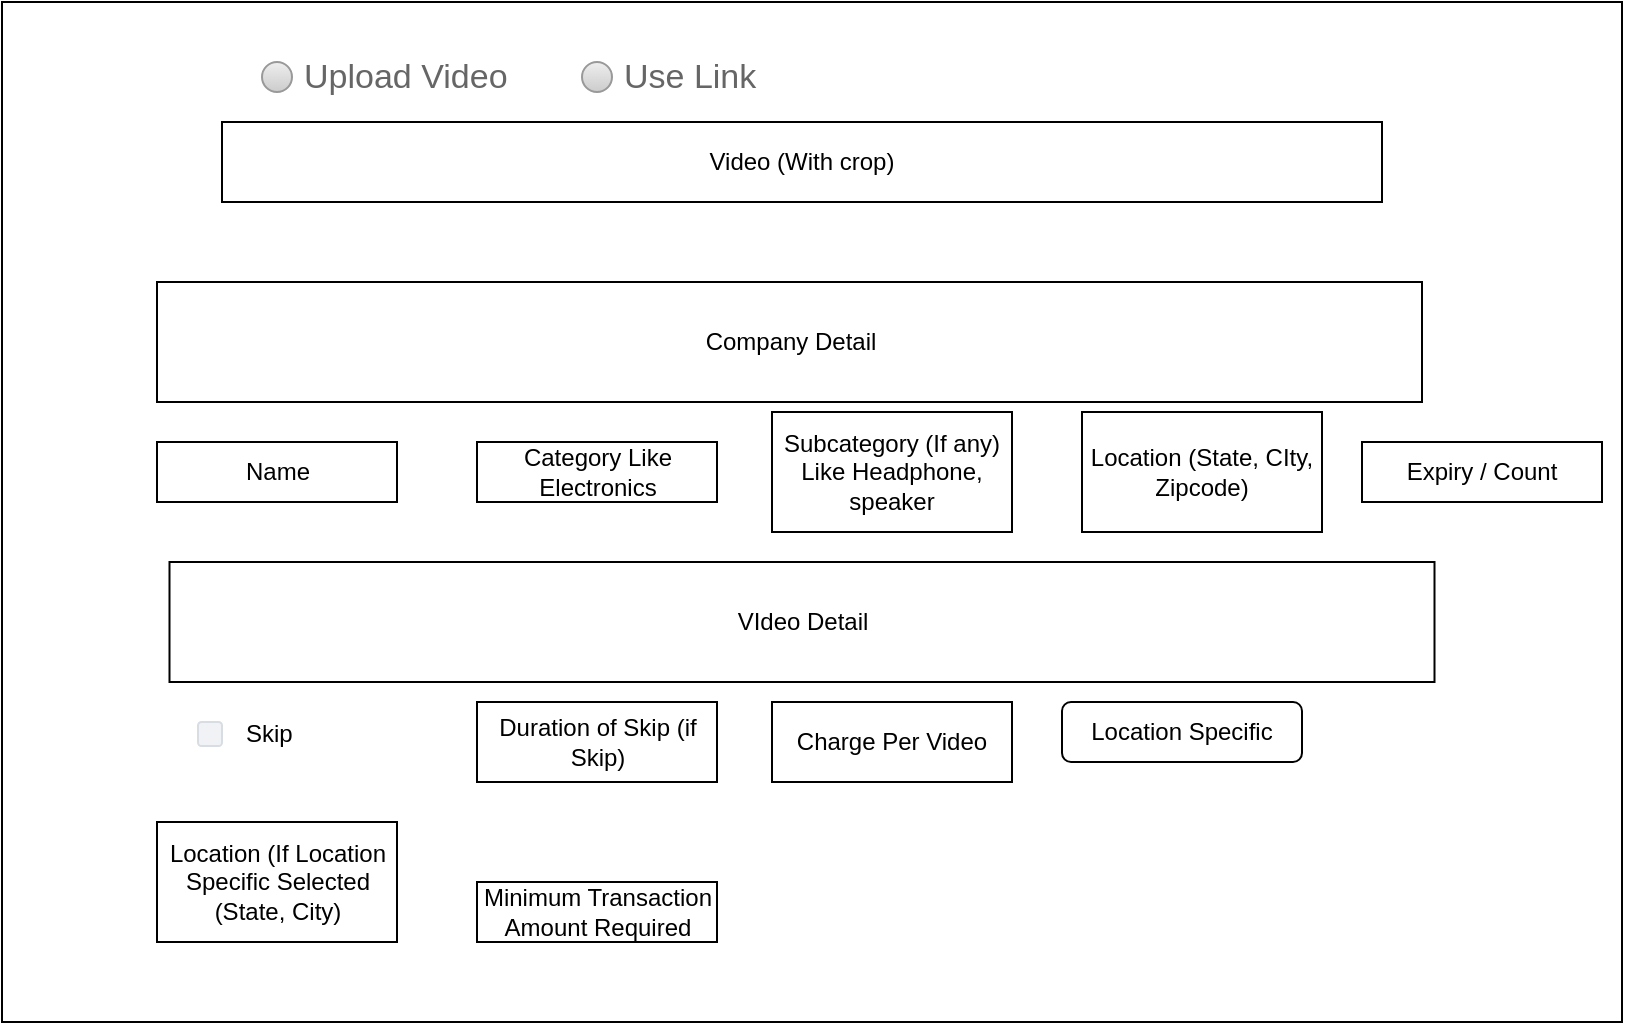 <mxfile version="20.0.4" type="github"><diagram id="_dVHzrZfPxLi3aHK2RjI" name="Page-1"><mxGraphModel dx="868" dy="1582" grid="1" gridSize="10" guides="1" tooltips="1" connect="1" arrows="1" fold="1" page="1" pageScale="1" pageWidth="850" pageHeight="1100" math="0" shadow="0"><root><mxCell id="0"/><mxCell id="1" parent="0"/><mxCell id="7HQDW19PQPiRznKk7_sy-1" value="" style="rounded=0;whiteSpace=wrap;html=1;" vertex="1" parent="1"><mxGeometry x="40" y="-40" width="810" height="510" as="geometry"/></mxCell><mxCell id="7HQDW19PQPiRznKk7_sy-2" value="Video (With crop)" style="rounded=0;whiteSpace=wrap;html=1;" vertex="1" parent="1"><mxGeometry x="150" y="20" width="580" height="40" as="geometry"/></mxCell><mxCell id="7HQDW19PQPiRznKk7_sy-18" value="Upload Video" style="shape=ellipse;fillColor=#eeeeee;strokeColor=#999999;gradientColor=#cccccc;html=1;align=left;spacingLeft=4;fontSize=17;fontColor=#666666;labelPosition=right;shadow=0;" vertex="1" parent="1"><mxGeometry x="170" y="-10" width="15" height="15" as="geometry"/></mxCell><mxCell id="7HQDW19PQPiRznKk7_sy-21" value="Use Link" style="shape=ellipse;fillColor=#eeeeee;strokeColor=#999999;gradientColor=#cccccc;html=1;align=left;spacingLeft=4;fontSize=17;fontColor=#666666;labelPosition=right;shadow=0;" vertex="1" parent="1"><mxGeometry x="330" y="-10" width="15" height="15" as="geometry"/></mxCell><mxCell id="7HQDW19PQPiRznKk7_sy-25" value="Company Detail" style="rounded=0;whiteSpace=wrap;html=1;" vertex="1" parent="1"><mxGeometry x="117.5" y="100" width="632.5" height="60" as="geometry"/></mxCell><mxCell id="7HQDW19PQPiRznKk7_sy-26" value="Name" style="rounded=0;whiteSpace=wrap;html=1;" vertex="1" parent="1"><mxGeometry x="117.5" y="180" width="120" height="30" as="geometry"/></mxCell><mxCell id="7HQDW19PQPiRznKk7_sy-27" value="Category Like Electronics" style="rounded=0;whiteSpace=wrap;html=1;" vertex="1" parent="1"><mxGeometry x="277.5" y="180" width="120" height="30" as="geometry"/></mxCell><mxCell id="7HQDW19PQPiRznKk7_sy-28" value="Subcategory (If any) Like Headphone, speaker" style="rounded=0;whiteSpace=wrap;html=1;" vertex="1" parent="1"><mxGeometry x="425" y="165" width="120" height="60" as="geometry"/></mxCell><mxCell id="7HQDW19PQPiRznKk7_sy-29" value="Location (State, CIty, Zipcode)" style="rounded=0;whiteSpace=wrap;html=1;" vertex="1" parent="1"><mxGeometry x="580" y="165" width="120" height="60" as="geometry"/></mxCell><mxCell id="7HQDW19PQPiRznKk7_sy-31" value="VIdeo Detail" style="rounded=0;whiteSpace=wrap;html=1;" vertex="1" parent="1"><mxGeometry x="123.75" y="240" width="632.5" height="60" as="geometry"/></mxCell><mxCell id="7HQDW19PQPiRznKk7_sy-34" value="Skip" style="rounded=1;fillColor=#F0F2F5;strokeColor=#D8DCE3;align=left;verticalAlign=middle;fontStyle=0;fontSize=12;labelPosition=right;verticalLabelPosition=middle;spacingLeft=10;html=1;shadow=0;dashed=0" vertex="1" parent="1"><mxGeometry x="138" y="320" width="12" height="12" as="geometry"/></mxCell><mxCell id="7HQDW19PQPiRznKk7_sy-36" value="Duration of Skip (if Skip)" style="rounded=0;whiteSpace=wrap;html=1;" vertex="1" parent="1"><mxGeometry x="277.5" y="310" width="120" height="40" as="geometry"/></mxCell><mxCell id="7HQDW19PQPiRznKk7_sy-37" value="Charge Per Video" style="rounded=0;whiteSpace=wrap;html=1;" vertex="1" parent="1"><mxGeometry x="425" y="310" width="120" height="40" as="geometry"/></mxCell><mxCell id="7HQDW19PQPiRznKk7_sy-38" value="Location Specific" style="rounded=1;whiteSpace=wrap;html=1;" vertex="1" parent="1"><mxGeometry x="570" y="310" width="120" height="30" as="geometry"/></mxCell><mxCell id="7HQDW19PQPiRznKk7_sy-39" value="Location (If Location Specific Selected (State, City)" style="rounded=0;whiteSpace=wrap;html=1;" vertex="1" parent="1"><mxGeometry x="117.5" y="370" width="120" height="60" as="geometry"/></mxCell><mxCell id="7HQDW19PQPiRznKk7_sy-41" value="Expiry / Count" style="rounded=0;whiteSpace=wrap;html=1;" vertex="1" parent="1"><mxGeometry x="720" y="180" width="120" height="30" as="geometry"/></mxCell><mxCell id="7HQDW19PQPiRznKk7_sy-42" value="Minimum Transaction Amount Required" style="rounded=0;whiteSpace=wrap;html=1;" vertex="1" parent="1"><mxGeometry x="277.5" y="400" width="120" height="30" as="geometry"/></mxCell></root></mxGraphModel></diagram></mxfile>